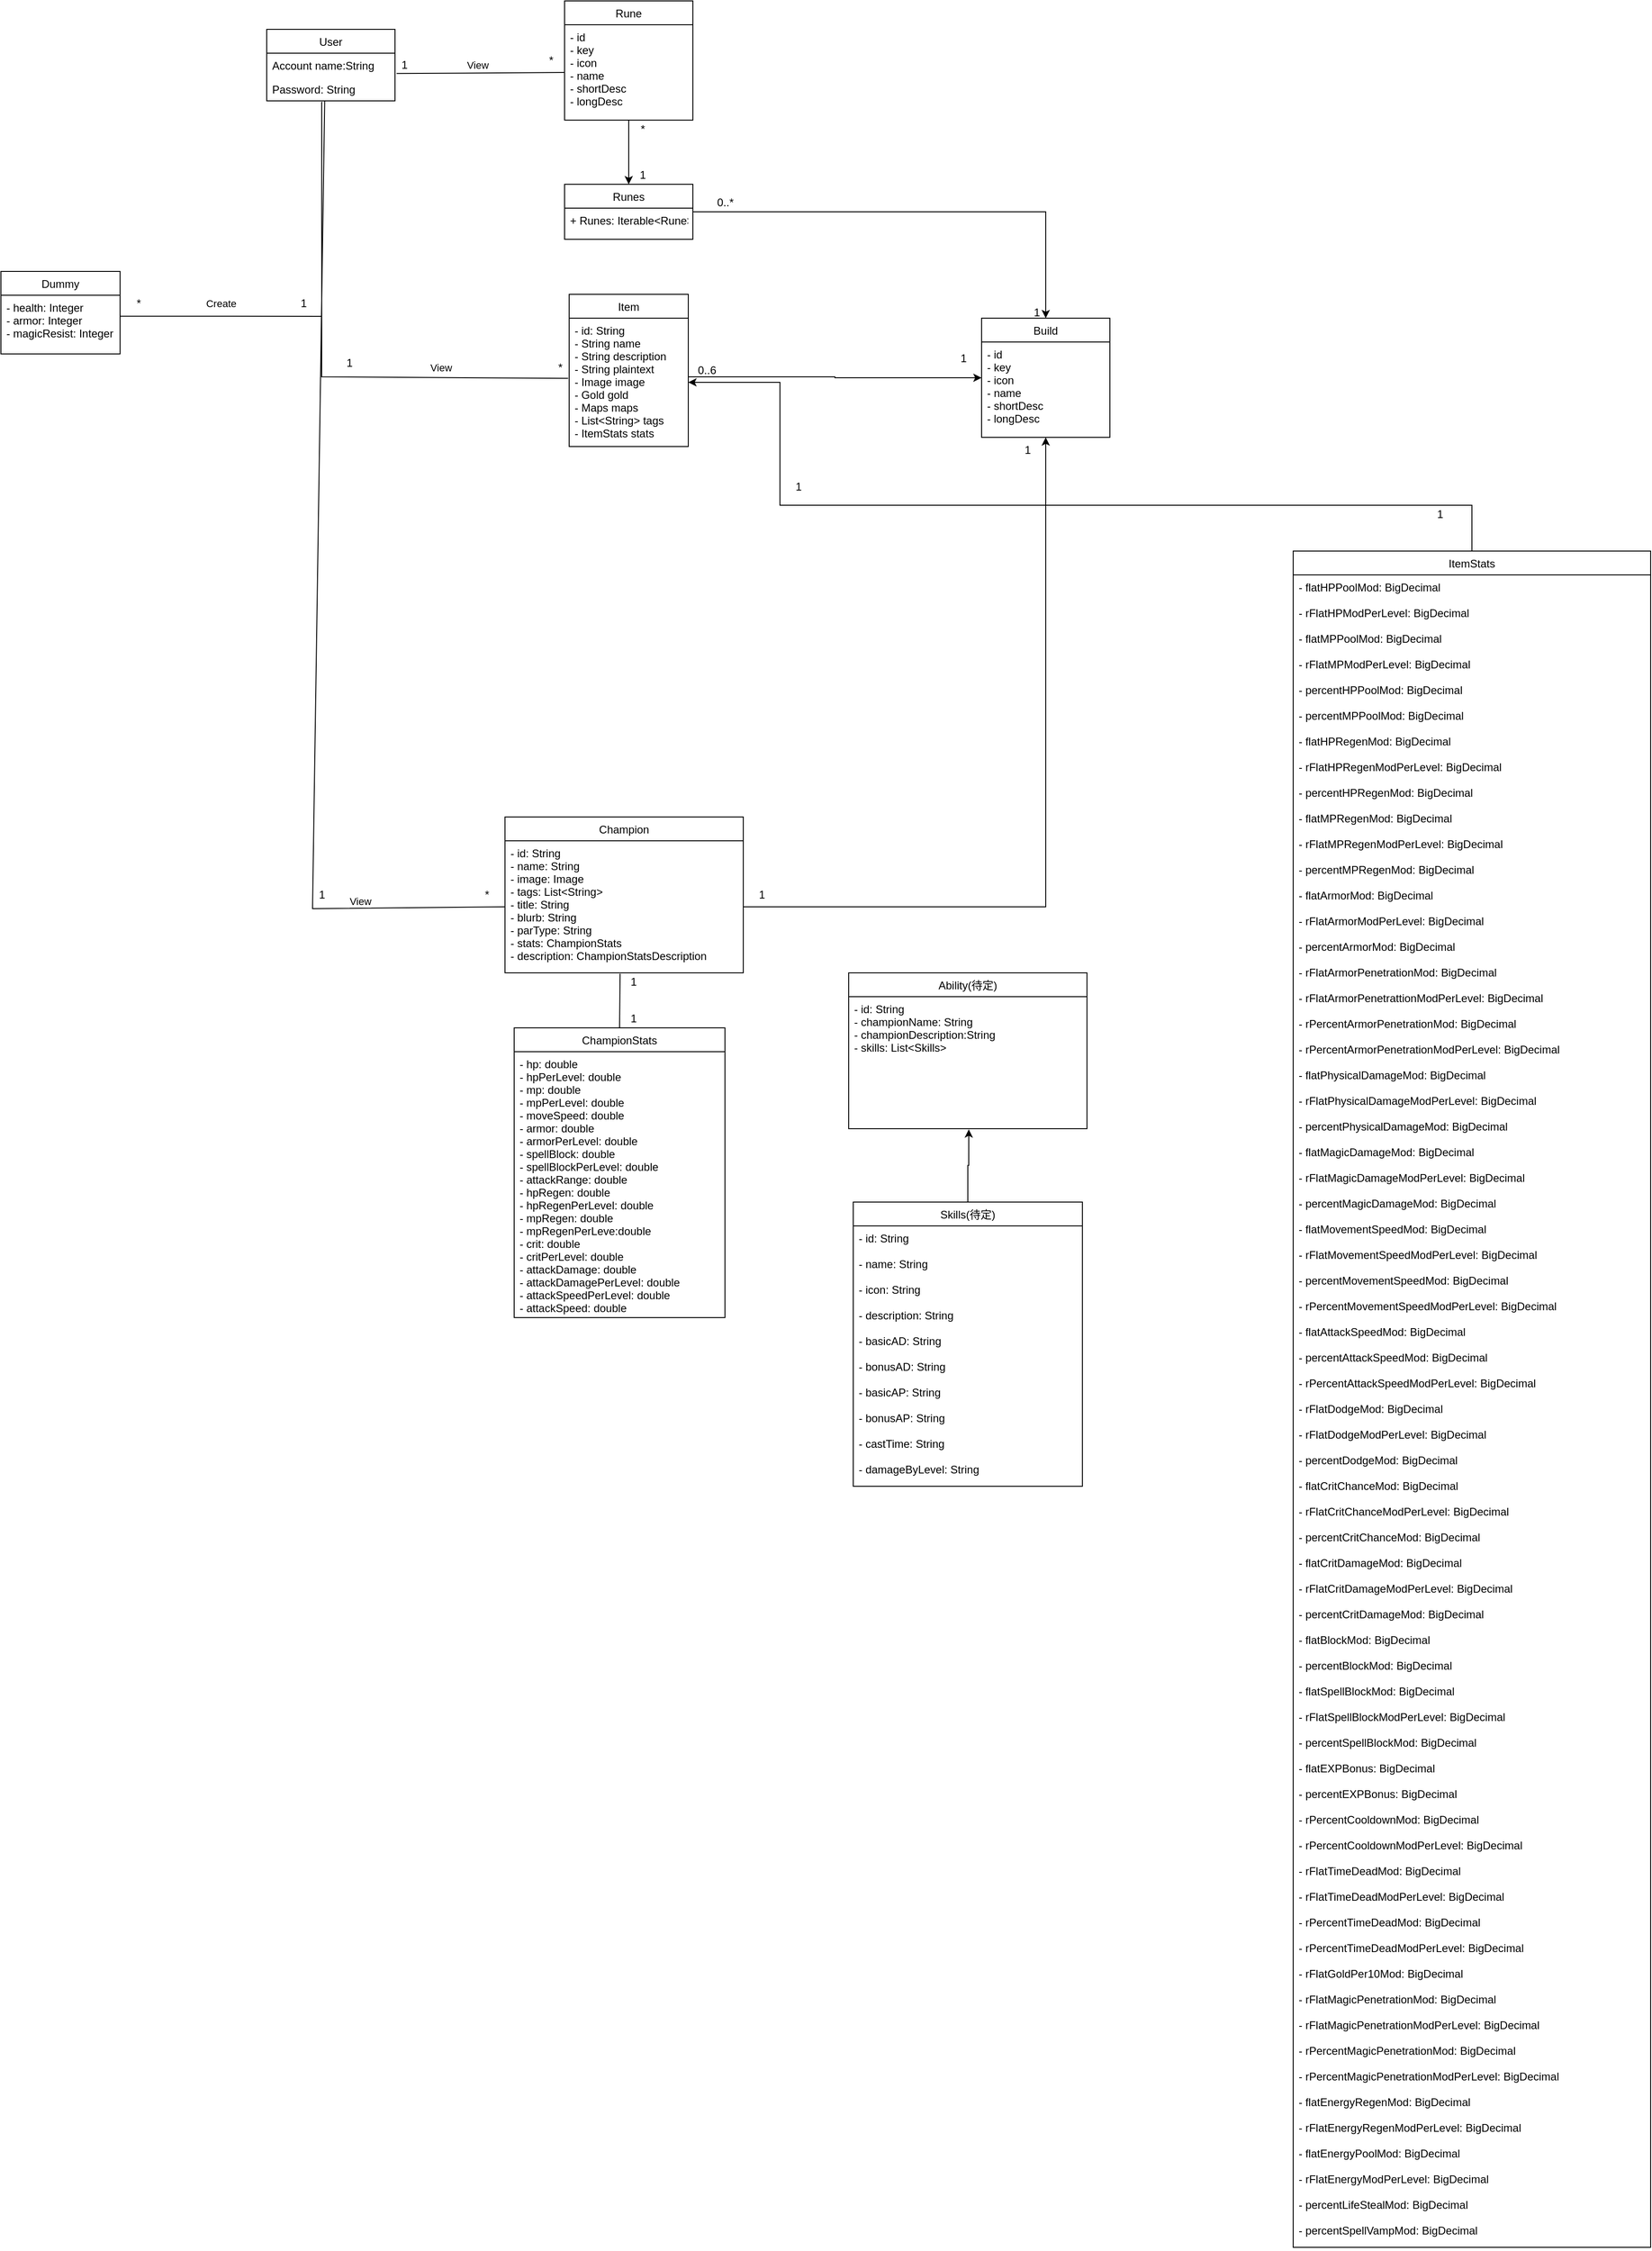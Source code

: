 <mxfile version="15.8.7" type="device"><diagram id="C5RBs43oDa-KdzZeNtuy" name="Page-1"><mxGraphModel dx="1528" dy="993" grid="1" gridSize="10" guides="1" tooltips="1" connect="1" arrows="1" fold="1" page="1" pageScale="1" pageWidth="827" pageHeight="1169" math="0" shadow="0"><root><mxCell id="WIyWlLk6GJQsqaUBKTNV-0"/><mxCell id="WIyWlLk6GJQsqaUBKTNV-1" parent="WIyWlLk6GJQsqaUBKTNV-0"/><mxCell id="GZ5QqKbHjDDKH7h05vUP-19" value="User" style="swimlane;fontStyle=0;childLayout=stackLayout;horizontal=1;startSize=26;fillColor=none;horizontalStack=0;resizeParent=1;resizeParentMax=0;resizeLast=0;collapsible=1;marginBottom=0;" parent="WIyWlLk6GJQsqaUBKTNV-1" vertex="1"><mxGeometry x="-210" y="661" width="140" height="78" as="geometry"><mxRectangle x="80" y="1040" width="60" height="26" as="alternateBounds"/></mxGeometry></mxCell><mxCell id="GZ5QqKbHjDDKH7h05vUP-20" value="Account name:String" style="text;strokeColor=none;fillColor=none;align=left;verticalAlign=top;spacingLeft=4;spacingRight=4;overflow=hidden;rotatable=0;points=[[0,0.5],[1,0.5]];portConstraint=eastwest;" parent="GZ5QqKbHjDDKH7h05vUP-19" vertex="1"><mxGeometry y="26" width="140" height="26" as="geometry"/></mxCell><mxCell id="GZ5QqKbHjDDKH7h05vUP-21" value="Password: String&#10;&#10;" style="text;strokeColor=none;fillColor=none;align=left;verticalAlign=top;spacingLeft=4;spacingRight=4;overflow=hidden;rotatable=0;points=[[0,0.5],[1,0.5]];portConstraint=eastwest;" parent="GZ5QqKbHjDDKH7h05vUP-19" vertex="1"><mxGeometry y="52" width="140" height="26" as="geometry"/></mxCell><mxCell id="GZ5QqKbHjDDKH7h05vUP-66" style="edgeStyle=orthogonalEdgeStyle;rounded=0;orthogonalLoop=1;jettySize=auto;html=1;entryX=0.5;entryY=0;entryDx=0;entryDy=0;" parent="WIyWlLk6GJQsqaUBKTNV-1" source="GZ5QqKbHjDDKH7h05vUP-23" target="GZ5QqKbHjDDKH7h05vUP-60" edge="1"><mxGeometry relative="1" as="geometry"/></mxCell><mxCell id="GZ5QqKbHjDDKH7h05vUP-23" value="Rune" style="swimlane;fontStyle=0;childLayout=stackLayout;horizontal=1;startSize=26;fillColor=none;horizontalStack=0;resizeParent=1;resizeParentMax=0;resizeLast=0;collapsible=1;marginBottom=0;" parent="WIyWlLk6GJQsqaUBKTNV-1" vertex="1"><mxGeometry x="115" y="630" width="140" height="130" as="geometry"/></mxCell><mxCell id="GZ5QqKbHjDDKH7h05vUP-24" value="- id&#10;- key&#10;- icon&#10;- name&#10;- shortDesc&#10;- longDesc&#10;" style="text;strokeColor=none;fillColor=none;align=left;verticalAlign=top;spacingLeft=4;spacingRight=4;overflow=hidden;rotatable=0;points=[[0,0.5],[1,0.5]];portConstraint=eastwest;" parent="GZ5QqKbHjDDKH7h05vUP-23" vertex="1"><mxGeometry y="26" width="140" height="104" as="geometry"/></mxCell><mxCell id="GZ5QqKbHjDDKH7h05vUP-27" value="Champion" style="swimlane;fontStyle=0;childLayout=stackLayout;horizontal=1;startSize=26;fillColor=none;horizontalStack=0;resizeParent=1;resizeParentMax=0;resizeLast=0;collapsible=1;marginBottom=0;" parent="WIyWlLk6GJQsqaUBKTNV-1" vertex="1"><mxGeometry x="50" y="1520" width="260" height="170" as="geometry"/></mxCell><mxCell id="GZ5QqKbHjDDKH7h05vUP-28" value="- id: String&#10;- name: String&#10;- image: Image&#10;- tags: List&lt;String&gt; &#10;- title: String&#10;- blurb: String&#10;- parType: String&#10;- stats: ChampionStats&#10;- description: ChampionStatsDescription &#10;" style="text;strokeColor=none;fillColor=none;align=left;verticalAlign=top;spacingLeft=4;spacingRight=4;overflow=hidden;rotatable=0;points=[[0,0.5],[1,0.5]];portConstraint=eastwest;" parent="GZ5QqKbHjDDKH7h05vUP-27" vertex="1"><mxGeometry y="26" width="260" height="144" as="geometry"/></mxCell><mxCell id="GZ5QqKbHjDDKH7h05vUP-31" value="ChampionStats" style="swimlane;fontStyle=0;childLayout=stackLayout;horizontal=1;startSize=26;fillColor=none;horizontalStack=0;resizeParent=1;resizeParentMax=0;resizeLast=0;collapsible=1;marginBottom=0;" parent="WIyWlLk6GJQsqaUBKTNV-1" vertex="1"><mxGeometry x="60" y="1750" width="230" height="316" as="geometry"/></mxCell><mxCell id="GZ5QqKbHjDDKH7h05vUP-32" value="- hp: double&#10;- hpPerLevel: double &#10;- mp: double&#10;- mpPerLevel: double&#10;- moveSpeed: double&#10;- armor: double&#10;- armorPerLevel: double&#10;- spellBlock: double&#10;- spellBlockPerLevel: double&#10;- attackRange: double&#10;- hpRegen: double&#10;- hpRegenPerLevel: double&#10;- mpRegen: double&#10;- mpRegenPerLeve:double&#10;- crit: double&#10;- critPerLevel: double&#10;- attackDamage: double&#10;- attackDamagePerLevel: double&#10;- attackSpeedPerLevel: double&#10;- attackSpeed: double&#10;" style="text;strokeColor=none;fillColor=none;align=left;verticalAlign=top;spacingLeft=4;spacingRight=4;overflow=hidden;rotatable=0;points=[[0,0.5],[1,0.5]];portConstraint=eastwest;" parent="GZ5QqKbHjDDKH7h05vUP-31" vertex="1"><mxGeometry y="26" width="230" height="290" as="geometry"/></mxCell><mxCell id="GZ5QqKbHjDDKH7h05vUP-33" value="Item" style="swimlane;fontStyle=0;childLayout=stackLayout;horizontal=1;startSize=26;fillColor=none;horizontalStack=0;resizeParent=1;resizeParentMax=0;resizeLast=0;collapsible=1;marginBottom=0;" parent="WIyWlLk6GJQsqaUBKTNV-1" vertex="1"><mxGeometry x="120" y="950" width="130" height="166" as="geometry"/></mxCell><mxCell id="GZ5QqKbHjDDKH7h05vUP-34" value="- id: String &#10;- String name&#10;- String description&#10;- String plaintext&#10;- Image image&#10;- Gold gold&#10;- Maps maps&#10;- List&lt;String&gt; tags&#10;- ItemStats stats&#10;" style="text;strokeColor=none;fillColor=none;align=left;verticalAlign=top;spacingLeft=4;spacingRight=4;overflow=hidden;rotatable=0;points=[[0,0.5],[1,0.5]];portConstraint=eastwest;" parent="GZ5QqKbHjDDKH7h05vUP-33" vertex="1"><mxGeometry y="26" width="130" height="140" as="geometry"/></mxCell><mxCell id="GZ5QqKbHjDDKH7h05vUP-39" value="Dummy" style="swimlane;fontStyle=0;childLayout=stackLayout;horizontal=1;startSize=26;fillColor=none;horizontalStack=0;resizeParent=1;resizeParentMax=0;resizeLast=0;collapsible=1;marginBottom=0;" parent="WIyWlLk6GJQsqaUBKTNV-1" vertex="1"><mxGeometry x="-500" y="925" width="130" height="90" as="geometry"/></mxCell><mxCell id="GZ5QqKbHjDDKH7h05vUP-40" value="- health: Integer &#10;- armor: Integer&#10;- magicResist: Integer" style="text;strokeColor=none;fillColor=none;align=left;verticalAlign=top;spacingLeft=4;spacingRight=4;overflow=hidden;rotatable=0;points=[[0,0.5],[1,0.5]];portConstraint=eastwest;" parent="GZ5QqKbHjDDKH7h05vUP-39" vertex="1"><mxGeometry y="26" width="130" height="64" as="geometry"/></mxCell><mxCell id="GZ5QqKbHjDDKH7h05vUP-48" value="Build" style="swimlane;fontStyle=0;childLayout=stackLayout;horizontal=1;startSize=26;fillColor=none;horizontalStack=0;resizeParent=1;resizeParentMax=0;resizeLast=0;collapsible=1;marginBottom=0;" parent="WIyWlLk6GJQsqaUBKTNV-1" vertex="1"><mxGeometry x="570" y="976" width="140" height="130" as="geometry"/></mxCell><mxCell id="GZ5QqKbHjDDKH7h05vUP-49" value="- id&#10;- key&#10;- icon&#10;- name&#10;- shortDesc&#10;- longDesc&#10;" style="text;strokeColor=none;fillColor=none;align=left;verticalAlign=top;spacingLeft=4;spacingRight=4;overflow=hidden;rotatable=0;points=[[0,0.5],[1,0.5]];portConstraint=eastwest;" parent="GZ5QqKbHjDDKH7h05vUP-48" vertex="1"><mxGeometry y="26" width="140" height="104" as="geometry"/></mxCell><mxCell id="GZ5QqKbHjDDKH7h05vUP-56" value="0..6" style="text;html=1;align=center;verticalAlign=middle;resizable=0;points=[];autosize=1;strokeColor=none;fillColor=none;" parent="WIyWlLk6GJQsqaUBKTNV-1" vertex="1"><mxGeometry x="250" y="1023" width="40" height="20" as="geometry"/></mxCell><mxCell id="GZ5QqKbHjDDKH7h05vUP-67" style="edgeStyle=orthogonalEdgeStyle;rounded=0;orthogonalLoop=1;jettySize=auto;html=1;entryX=0.5;entryY=0;entryDx=0;entryDy=0;" parent="WIyWlLk6GJQsqaUBKTNV-1" source="GZ5QqKbHjDDKH7h05vUP-60" target="GZ5QqKbHjDDKH7h05vUP-48" edge="1"><mxGeometry relative="1" as="geometry"/></mxCell><mxCell id="GZ5QqKbHjDDKH7h05vUP-60" value="Runes" style="swimlane;fontStyle=0;childLayout=stackLayout;horizontal=1;startSize=26;fillColor=none;horizontalStack=0;resizeParent=1;resizeParentMax=0;resizeLast=0;collapsible=1;marginBottom=0;" parent="WIyWlLk6GJQsqaUBKTNV-1" vertex="1"><mxGeometry x="115" y="830" width="140" height="60" as="geometry"/></mxCell><mxCell id="GZ5QqKbHjDDKH7h05vUP-61" value="+ Runes: Iterable&lt;Rune&gt;" style="text;strokeColor=none;fillColor=none;align=left;verticalAlign=top;spacingLeft=4;spacingRight=4;overflow=hidden;rotatable=0;points=[[0,0.5],[1,0.5]];portConstraint=eastwest;" parent="GZ5QqKbHjDDKH7h05vUP-60" vertex="1"><mxGeometry y="26" width="140" height="34" as="geometry"/></mxCell><mxCell id="GZ5QqKbHjDDKH7h05vUP-64" style="edgeStyle=orthogonalEdgeStyle;rounded=0;orthogonalLoop=1;jettySize=auto;html=1;" parent="WIyWlLk6GJQsqaUBKTNV-1" source="GZ5QqKbHjDDKH7h05vUP-34" target="GZ5QqKbHjDDKH7h05vUP-48" edge="1"><mxGeometry relative="1" as="geometry"><Array as="points"><mxPoint x="410" y="1040"/></Array></mxGeometry></mxCell><mxCell id="GZ5QqKbHjDDKH7h05vUP-68" value="0..*" style="text;html=1;align=center;verticalAlign=middle;resizable=0;points=[];autosize=1;strokeColor=none;fillColor=none;" parent="WIyWlLk6GJQsqaUBKTNV-1" vertex="1"><mxGeometry x="275" y="840" width="30" height="20" as="geometry"/></mxCell><mxCell id="GZ5QqKbHjDDKH7h05vUP-70" style="edgeStyle=orthogonalEdgeStyle;rounded=0;orthogonalLoop=1;jettySize=auto;html=1;" parent="WIyWlLk6GJQsqaUBKTNV-1" source="GZ5QqKbHjDDKH7h05vUP-28" target="GZ5QqKbHjDDKH7h05vUP-49" edge="1"><mxGeometry relative="1" as="geometry"><Array as="points"><mxPoint x="640" y="1618"/></Array></mxGeometry></mxCell><mxCell id="GZ5QqKbHjDDKH7h05vUP-71" value="1" style="text;html=1;align=center;verticalAlign=middle;resizable=0;points=[];autosize=1;strokeColor=none;fillColor=none;" parent="WIyWlLk6GJQsqaUBKTNV-1" vertex="1"><mxGeometry x="620" y="960" width="20" height="20" as="geometry"/></mxCell><mxCell id="GZ5QqKbHjDDKH7h05vUP-72" value="1" style="text;html=1;align=center;verticalAlign=middle;resizable=0;points=[];autosize=1;strokeColor=none;fillColor=none;" parent="WIyWlLk6GJQsqaUBKTNV-1" vertex="1"><mxGeometry x="540" y="1010" width="20" height="20" as="geometry"/></mxCell><mxCell id="GZ5QqKbHjDDKH7h05vUP-73" value="1" style="text;html=1;align=center;verticalAlign=middle;resizable=0;points=[];autosize=1;strokeColor=none;fillColor=none;" parent="WIyWlLk6GJQsqaUBKTNV-1" vertex="1"><mxGeometry x="320" y="1595" width="20" height="20" as="geometry"/></mxCell><mxCell id="GZ5QqKbHjDDKH7h05vUP-75" value="1" style="text;html=1;align=center;verticalAlign=middle;resizable=0;points=[];autosize=1;strokeColor=none;fillColor=none;" parent="WIyWlLk6GJQsqaUBKTNV-1" vertex="1"><mxGeometry x="-70" y="690" width="20" height="20" as="geometry"/></mxCell><mxCell id="GZ5QqKbHjDDKH7h05vUP-76" value="*" style="text;html=1;align=center;verticalAlign=middle;resizable=0;points=[];autosize=1;strokeColor=none;fillColor=none;" parent="WIyWlLk6GJQsqaUBKTNV-1" vertex="1"><mxGeometry x="90" y="685" width="20" height="20" as="geometry"/></mxCell><mxCell id="GZ5QqKbHjDDKH7h05vUP-77" value="*" style="text;html=1;align=center;verticalAlign=middle;resizable=0;points=[];autosize=1;strokeColor=none;fillColor=none;" parent="WIyWlLk6GJQsqaUBKTNV-1" vertex="1"><mxGeometry x="190" y="760" width="20" height="20" as="geometry"/></mxCell><mxCell id="GZ5QqKbHjDDKH7h05vUP-78" value="1" style="text;html=1;align=center;verticalAlign=middle;resizable=0;points=[];autosize=1;strokeColor=none;fillColor=none;" parent="WIyWlLk6GJQsqaUBKTNV-1" vertex="1"><mxGeometry x="190" y="810" width="20" height="20" as="geometry"/></mxCell><mxCell id="GZ5QqKbHjDDKH7h05vUP-79" value="View" style="endArrow=none;html=1;rounded=0;exitX=1.012;exitY=0.853;exitDx=0;exitDy=0;exitPerimeter=0;entryX=0;entryY=0.5;entryDx=0;entryDy=0;" parent="WIyWlLk6GJQsqaUBKTNV-1" source="GZ5QqKbHjDDKH7h05vUP-20" target="GZ5QqKbHjDDKH7h05vUP-24" edge="1"><mxGeometry x="-0.036" y="9" width="50" height="50" relative="1" as="geometry"><mxPoint x="50" y="880" as="sourcePoint"/><mxPoint x="100" y="830" as="targetPoint"/><mxPoint as="offset"/></mxGeometry></mxCell><mxCell id="GZ5QqKbHjDDKH7h05vUP-80" value="" style="endArrow=none;html=1;rounded=0;entryX=0.483;entryY=1.007;entryDx=0;entryDy=0;entryPerimeter=0;exitX=0.5;exitY=0;exitDx=0;exitDy=0;" parent="WIyWlLk6GJQsqaUBKTNV-1" source="GZ5QqKbHjDDKH7h05vUP-31" target="GZ5QqKbHjDDKH7h05vUP-28" edge="1"><mxGeometry width="50" height="50" relative="1" as="geometry"><mxPoint x="60" y="1770" as="sourcePoint"/><mxPoint x="110" y="1720" as="targetPoint"/></mxGeometry></mxCell><mxCell id="GZ5QqKbHjDDKH7h05vUP-81" value="1" style="text;html=1;align=center;verticalAlign=middle;resizable=0;points=[];autosize=1;strokeColor=none;fillColor=none;" parent="WIyWlLk6GJQsqaUBKTNV-1" vertex="1"><mxGeometry x="180" y="1690" width="20" height="20" as="geometry"/></mxCell><mxCell id="GZ5QqKbHjDDKH7h05vUP-82" value="1" style="text;html=1;align=center;verticalAlign=middle;resizable=0;points=[];autosize=1;strokeColor=none;fillColor=none;" parent="WIyWlLk6GJQsqaUBKTNV-1" vertex="1"><mxGeometry x="180" y="1730" width="20" height="20" as="geometry"/></mxCell><mxCell id="GZ5QqKbHjDDKH7h05vUP-84" value="*" style="text;html=1;align=center;verticalAlign=middle;resizable=0;points=[];autosize=1;strokeColor=none;fillColor=none;" parent="WIyWlLk6GJQsqaUBKTNV-1" vertex="1"><mxGeometry x="100" y="1020" width="20" height="20" as="geometry"/></mxCell><mxCell id="GZ5QqKbHjDDKH7h05vUP-86" value="View" style="endArrow=none;html=1;rounded=0;exitX=0.452;exitY=1.015;exitDx=0;exitDy=0;exitPerimeter=0;entryX=0;entryY=0.5;entryDx=0;entryDy=0;" parent="WIyWlLk6GJQsqaUBKTNV-1" source="GZ5QqKbHjDDKH7h05vUP-21" target="GZ5QqKbHjDDKH7h05vUP-28" edge="1"><mxGeometry x="0.71" y="8" width="50" height="50" relative="1" as="geometry"><mxPoint x="20" y="1000" as="sourcePoint"/><mxPoint x="70" y="950" as="targetPoint"/><Array as="points"><mxPoint x="-160" y="1620"/></Array><mxPoint as="offset"/></mxGeometry></mxCell><mxCell id="GZ5QqKbHjDDKH7h05vUP-87" value="*" style="text;html=1;align=center;verticalAlign=middle;resizable=0;points=[];autosize=1;strokeColor=none;fillColor=none;" parent="WIyWlLk6GJQsqaUBKTNV-1" vertex="1"><mxGeometry x="20" y="1595" width="20" height="20" as="geometry"/></mxCell><mxCell id="GZ5QqKbHjDDKH7h05vUP-88" value="1" style="text;html=1;align=center;verticalAlign=middle;resizable=0;points=[];autosize=1;strokeColor=none;fillColor=none;" parent="WIyWlLk6GJQsqaUBKTNV-1" vertex="1"><mxGeometry x="-130" y="1015" width="20" height="20" as="geometry"/></mxCell><mxCell id="GZ5QqKbHjDDKH7h05vUP-89" value="View" style="endArrow=none;html=1;rounded=0;entryX=0.944;entryY=1.081;entryDx=0;entryDy=0;entryPerimeter=0;" parent="WIyWlLk6GJQsqaUBKTNV-1" target="GZ5QqKbHjDDKH7h05vUP-84" edge="1"><mxGeometry x="0.511" y="11" width="50" height="50" relative="1" as="geometry"><mxPoint x="-150" y="740" as="sourcePoint"/><mxPoint x="40" y="860" as="targetPoint"/><Array as="points"><mxPoint x="-150" y="1040"/></Array><mxPoint as="offset"/></mxGeometry></mxCell><mxCell id="GZ5QqKbHjDDKH7h05vUP-91" value="1" style="text;html=1;align=center;verticalAlign=middle;resizable=0;points=[];autosize=1;strokeColor=none;fillColor=none;" parent="WIyWlLk6GJQsqaUBKTNV-1" vertex="1"><mxGeometry x="-160" y="1595" width="20" height="20" as="geometry"/></mxCell><mxCell id="GZ5QqKbHjDDKH7h05vUP-92" value="Create" style="endArrow=none;html=1;rounded=0;exitX=1;exitY=0.357;exitDx=0;exitDy=0;exitPerimeter=0;" parent="WIyWlLk6GJQsqaUBKTNV-1" source="GZ5QqKbHjDDKH7h05vUP-40" edge="1"><mxGeometry x="-0.515" y="14" width="50" height="50" relative="1" as="geometry"><mxPoint x="-130" y="910" as="sourcePoint"/><mxPoint x="-150" y="740" as="targetPoint"/><Array as="points"><mxPoint x="-150" y="974"/></Array><mxPoint as="offset"/></mxGeometry></mxCell><mxCell id="GZ5QqKbHjDDKH7h05vUP-93" value="*" style="text;html=1;align=center;verticalAlign=middle;resizable=0;points=[];autosize=1;strokeColor=none;fillColor=none;" parent="WIyWlLk6GJQsqaUBKTNV-1" vertex="1"><mxGeometry x="-360" y="950" width="20" height="20" as="geometry"/></mxCell><mxCell id="GZ5QqKbHjDDKH7h05vUP-94" value="1" style="text;html=1;align=center;verticalAlign=middle;resizable=0;points=[];autosize=1;strokeColor=none;fillColor=none;" parent="WIyWlLk6GJQsqaUBKTNV-1" vertex="1"><mxGeometry x="-180" y="950" width="20" height="20" as="geometry"/></mxCell><mxCell id="GZ5QqKbHjDDKH7h05vUP-100" value="1" style="text;html=1;align=center;verticalAlign=middle;resizable=0;points=[];autosize=1;strokeColor=none;fillColor=none;" parent="WIyWlLk6GJQsqaUBKTNV-1" vertex="1"><mxGeometry x="610" y="1110" width="20" height="20" as="geometry"/></mxCell><mxCell id="_5gqPt7voA462QD4pV_I-0" style="edgeStyle=orthogonalEdgeStyle;rounded=0;orthogonalLoop=1;jettySize=auto;html=1;entryX=1;entryY=0.5;entryDx=0;entryDy=0;" edge="1" parent="WIyWlLk6GJQsqaUBKTNV-1" source="vuUNS_gxww_ImeemcrMZ-2" target="GZ5QqKbHjDDKH7h05vUP-34"><mxGeometry relative="1" as="geometry"><mxPoint x="518.431" y="1190" as="targetPoint"/><Array as="points"><mxPoint x="1105" y="1180"/><mxPoint x="350" y="1180"/><mxPoint x="350" y="1046"/></Array></mxGeometry></mxCell><mxCell id="vuUNS_gxww_ImeemcrMZ-2" value="ItemStats" style="swimlane;fontStyle=0;childLayout=stackLayout;horizontal=1;startSize=26;fillColor=none;horizontalStack=0;resizeParent=1;resizeParentMax=0;resizeLast=0;collapsible=1;marginBottom=0;" parent="WIyWlLk6GJQsqaUBKTNV-1" vertex="1"><mxGeometry x="910" y="1230" width="390" height="1850" as="geometry"><mxRectangle x="145" y="1220" width="80" height="26" as="alternateBounds"/></mxGeometry></mxCell><mxCell id="vuUNS_gxww_ImeemcrMZ-3" value="- flatHPPoolMod: BigDecimal&#10;&#10;- rFlatHPModPerLevel: BigDecimal&#10;&#10;- flatMPPoolMod: BigDecimal&#10;&#10;- rFlatMPModPerLevel: BigDecimal&#10;&#10;- percentHPPoolMod: BigDecimal&#10;&#10;- percentMPPoolMod: BigDecimal&#10;&#10;- flatHPRegenMod: BigDecimal&#10;&#10;- rFlatHPRegenModPerLevel: BigDecimal&#10;&#10;- percentHPRegenMod: BigDecimal&#10;&#10;- flatMPRegenMod: BigDecimal&#10;&#10;- rFlatMPRegenModPerLevel: BigDecimal&#10;&#10;- percentMPRegenMod: BigDecimal&#10;&#10;- flatArmorMod: BigDecimal&#10;&#10;- rFlatArmorModPerLevel: BigDecimal&#10;&#10;- percentArmorMod: BigDecimal&#10;&#10;- rFlatArmorPenetrationMod: BigDecimal&#10;&#10;- rFlatArmorPenetrattionModPerLevel: BigDecimal&#10;&#10;- rPercentArmorPenetrationMod: BigDecimal&#10;&#10;- rPercentArmorPenetrationModPerLevel: BigDecimal&#10;&#10;- flatPhysicalDamageMod: BigDecimal&#10;&#10;- rFlatPhysicalDamageModPerLevel: BigDecimal&#10;&#10;- percentPhysicalDamageMod: BigDecimal&#10;&#10;- flatMagicDamageMod: BigDecimal&#10;&#10;- rFlatMagicDamageModPerLevel: BigDecimal&#10;&#10;- percentMagicDamageMod: BigDecimal&#10;&#10;- flatMovementSpeedMod: BigDecimal&#10;&#10;- rFlatMovementSpeedModPerLevel: BigDecimal&#10;&#10;- percentMovementSpeedMod: BigDecimal&#10;&#10;- rPercentMovementSpeedModPerLevel: BigDecimal&#10;&#10;- flatAttackSpeedMod: BigDecimal&#10;&#10;- percentAttackSpeedMod: BigDecimal&#10;&#10;- rPercentAttackSpeedModPerLevel: BigDecimal&#10;&#10;- rFlatDodgeMod: BigDecimal&#10;&#10;- rFlatDodgeModPerLevel: BigDecimal&#10;&#10;- percentDodgeMod: BigDecimal&#10;&#10;- flatCritChanceMod: BigDecimal&#10;&#10;- rFlatCritChanceModPerLevel: BigDecimal&#10;&#10;- percentCritChanceMod: BigDecimal&#10;&#10;- flatCritDamageMod: BigDecimal&#10;&#10;- rFlatCritDamageModPerLevel: BigDecimal&#10;&#10;- percentCritDamageMod: BigDecimal&#10;&#10;- flatBlockMod: BigDecimal&#10;&#10;- percentBlockMod: BigDecimal&#10;&#10;- flatSpellBlockMod: BigDecimal&#10;&#10;- rFlatSpellBlockModPerLevel: BigDecimal&#10;&#10;- percentSpellBlockMod: BigDecimal&#10;&#10;- flatEXPBonus: BigDecimal&#10;&#10;- percentEXPBonus: BigDecimal&#10;&#10;- rPercentCooldownMod: BigDecimal&#10;&#10;- rPercentCooldownModPerLevel: BigDecimal&#10;&#10;- rFlatTimeDeadMod: BigDecimal&#10;&#10;- rFlatTimeDeadModPerLevel: BigDecimal&#10;&#10;- rPercentTimeDeadMod: BigDecimal&#10;&#10;- rPercentTimeDeadModPerLevel: BigDecimal&#10;&#10;- rFlatGoldPer10Mod: BigDecimal&#10;&#10;- rFlatMagicPenetrationMod: BigDecimal&#10;&#10;- rFlatMagicPenetrationModPerLevel: BigDecimal&#10;&#10;- rPercentMagicPenetrationMod: BigDecimal&#10;&#10;- rPercentMagicPenetrationModPerLevel: BigDecimal&#10;&#10;- flatEnergyRegenMod: BigDecimal&#10;&#10;- rFlatEnergyRegenModPerLevel: BigDecimal&#10;&#10;- flatEnergyPoolMod: BigDecimal&#10;&#10;- rFlatEnergyModPerLevel: BigDecimal&#10;&#10;- percentLifeStealMod: BigDecimal&#10;&#10;- percentSpellVampMod: BigDecimal" style="text;strokeColor=none;fillColor=none;align=left;verticalAlign=top;spacingLeft=4;spacingRight=4;overflow=hidden;rotatable=0;points=[[0,0.5],[1,0.5]];portConstraint=eastwest;" parent="vuUNS_gxww_ImeemcrMZ-2" vertex="1"><mxGeometry y="26" width="390" height="1824" as="geometry"/></mxCell><mxCell id="vuUNS_gxww_ImeemcrMZ-13" style="edgeStyle=orthogonalEdgeStyle;rounded=0;orthogonalLoop=1;jettySize=auto;html=1;entryX=0.504;entryY=1.005;entryDx=0;entryDy=0;entryPerimeter=0;" parent="WIyWlLk6GJQsqaUBKTNV-1" source="vuUNS_gxww_ImeemcrMZ-8" target="vuUNS_gxww_ImeemcrMZ-11" edge="1"><mxGeometry relative="1" as="geometry"/></mxCell><mxCell id="vuUNS_gxww_ImeemcrMZ-8" value="Skills(待定)" style="swimlane;fontStyle=0;childLayout=stackLayout;horizontal=1;startSize=26;fillColor=none;horizontalStack=0;resizeParent=1;resizeParentMax=0;resizeLast=0;collapsible=1;marginBottom=0;" parent="WIyWlLk6GJQsqaUBKTNV-1" vertex="1"><mxGeometry x="430" y="1940" width="250" height="310" as="geometry"/></mxCell><mxCell id="vuUNS_gxww_ImeemcrMZ-9" value="- id: String&#10;&#10;- name: String&#10;&#10;- icon: String&#10;&#10;- description: String&#10;&#10;- basicAD: String&#10;&#10;- bonusAD: String&#10;&#10;- basicAP: String&#10;&#10;- bonusAP: String&#10;&#10;- castTime: String&#10;&#10;- damageByLevel: String&#10;&#10;&#10; " style="text;strokeColor=none;fillColor=none;align=left;verticalAlign=top;spacingLeft=4;spacingRight=4;overflow=hidden;rotatable=0;points=[[0,0.5],[1,0.5]];portConstraint=eastwest;" parent="vuUNS_gxww_ImeemcrMZ-8" vertex="1"><mxGeometry y="26" width="250" height="284" as="geometry"/></mxCell><mxCell id="vuUNS_gxww_ImeemcrMZ-10" value="Ability(待定)" style="swimlane;fontStyle=0;childLayout=stackLayout;horizontal=1;startSize=26;fillColor=none;horizontalStack=0;resizeParent=1;resizeParentMax=0;resizeLast=0;collapsible=1;marginBottom=0;" parent="WIyWlLk6GJQsqaUBKTNV-1" vertex="1"><mxGeometry x="425" y="1690" width="260" height="170" as="geometry"/></mxCell><mxCell id="vuUNS_gxww_ImeemcrMZ-11" value="- id: String&#10;- championName: String&#10;- championDescription:String &#10;- skills: List&lt;Skills&gt;&#10;" style="text;strokeColor=none;fillColor=none;align=left;verticalAlign=top;spacingLeft=4;spacingRight=4;overflow=hidden;rotatable=0;points=[[0,0.5],[1,0.5]];portConstraint=eastwest;" parent="vuUNS_gxww_ImeemcrMZ-10" vertex="1"><mxGeometry y="26" width="260" height="144" as="geometry"/></mxCell><mxCell id="_5gqPt7voA462QD4pV_I-1" value="1" style="text;html=1;align=center;verticalAlign=middle;resizable=0;points=[];autosize=1;strokeColor=none;fillColor=none;" vertex="1" parent="WIyWlLk6GJQsqaUBKTNV-1"><mxGeometry x="360" y="1150" width="20" height="20" as="geometry"/></mxCell><mxCell id="_5gqPt7voA462QD4pV_I-2" value="1" style="text;html=1;align=center;verticalAlign=middle;resizable=0;points=[];autosize=1;strokeColor=none;fillColor=none;" vertex="1" parent="WIyWlLk6GJQsqaUBKTNV-1"><mxGeometry x="1060" y="1180" width="20" height="20" as="geometry"/></mxCell></root></mxGraphModel></diagram></mxfile>